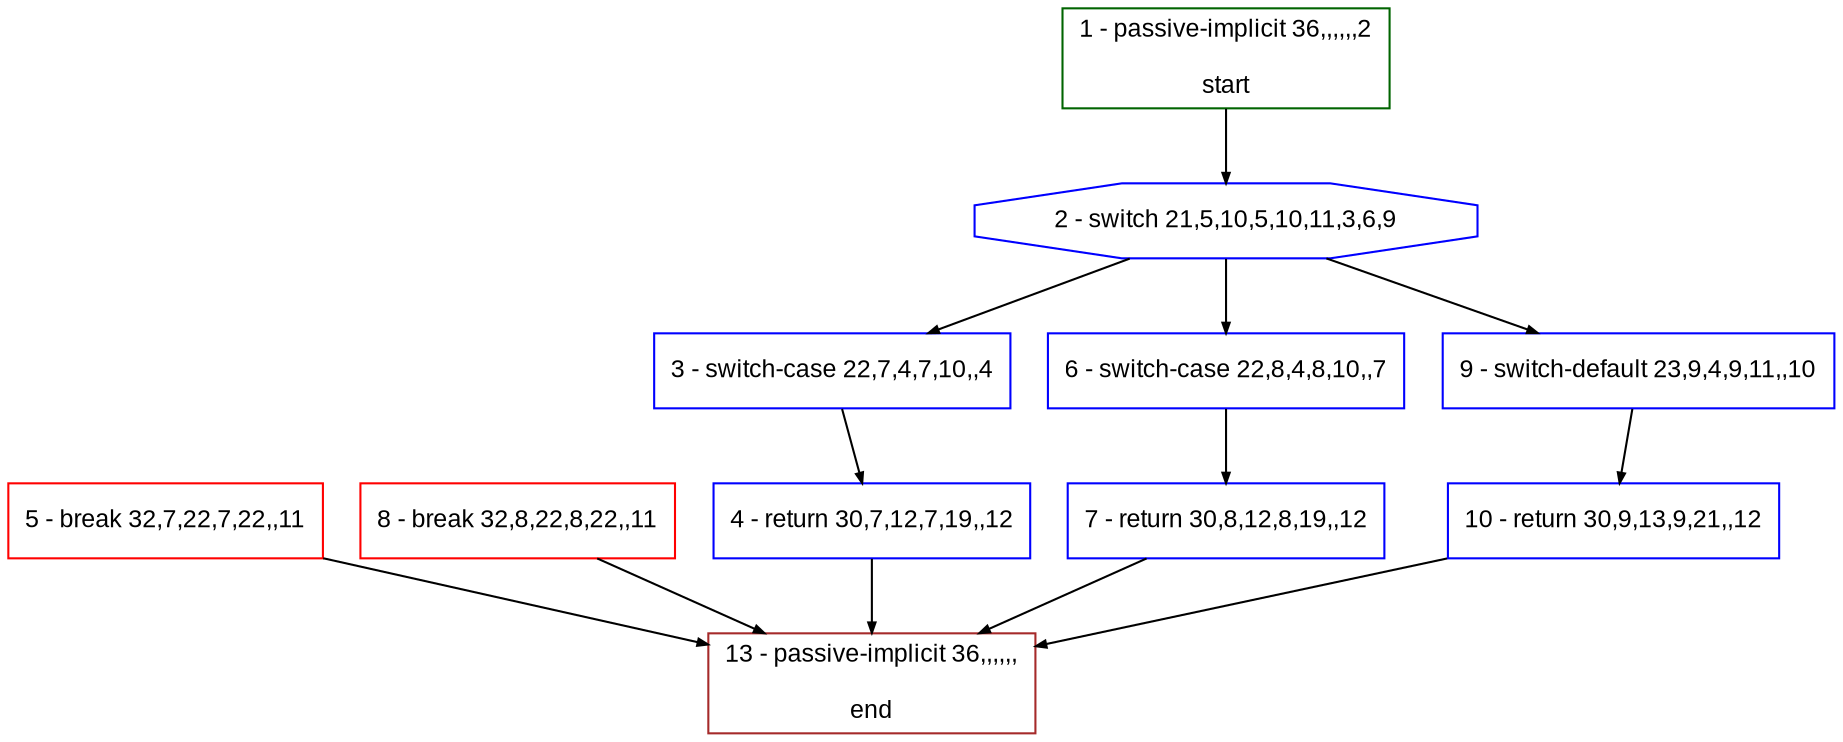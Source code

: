 digraph "" {
  graph [fillcolor="#FFFFCC", label="", bgcolor="white", fontsize="12", pack="true", compound="true", style="rounded,filled", fontname="Arial", packmode="clust"];
  node [node_initialized="no", fillcolor="white", label="", fontsize="12", shape="rectangle", color="grey", fixedsize="false", style="filled", compound="true", fontname="Arial"];
  edge [dir="forward", label="", arrowsize="0.5", fontsize="12", arrowhead="normal", arrowtail="none", lhead="", color="black", ltail="", compound="true", fontcolor="black", fontname="Arial"];
  __N1 [fillcolor="#ffffff", label="2 - switch 21,5,10,5,10,11,3,6,9", shape="octagon", color="#0000ff", style="filled"];
  __N2 [fillcolor="#ffffff", label="1 - passive-implicit 36,,,,,,2\n\nstart", shape="box", color="#006400", style="filled"];
  __N3 [fillcolor="#ffffff", label="3 - switch-case 22,7,4,7,10,,4", shape="box", color="#0000ff", style="filled"];
  __N4 [fillcolor="#ffffff", label="6 - switch-case 22,8,4,8,10,,7", shape="box", color="#0000ff", style="filled"];
  __N5 [fillcolor="#ffffff", label="9 - switch-default 23,9,4,9,11,,10", shape="box", color="#0000ff", style="filled"];
  __N6 [fillcolor="#ffffff", label="4 - return 30,7,12,7,19,,12", shape="box", color="#0000ff", style="filled"];
  __N7 [fillcolor="#ffffff", label="13 - passive-implicit 36,,,,,,\n\nend", shape="box", color="#a52a2a", style="filled"];
  __N8 [fillcolor="#ffffff", label="5 - break 32,7,22,7,22,,11", shape="box", color="red", style="filled"];
  __N9 [fillcolor="#ffffff", label="7 - return 30,8,12,8,19,,12", shape="box", color="#0000ff", style="filled"];
  __N10 [fillcolor="#ffffff", label="8 - break 32,8,22,8,22,,11", shape="box", color="red", style="filled"];
  __N11 [fillcolor="#ffffff", label="10 - return 30,9,13,9,21,,12", shape="box", color="#0000ff", style="filled"];
  __N2 -> __N1 [dir="forward", label="", arrowhead="normal", arrowtail="none", color="#000000"];
  __N1 -> __N3 [dir="forward", label="", arrowhead="normal", arrowtail="none", color="#000000"];
  __N1 -> __N4 [dir="forward", label="", arrowhead="normal", arrowtail="none", color="#000000"];
  __N1 -> __N5 [dir="forward", label="", arrowhead="normal", arrowtail="none", color="#000000"];
  __N3 -> __N6 [dir="forward", label="", arrowhead="normal", arrowtail="none", color="#000000"];
  __N6 -> __N7 [dir="forward", label="", arrowhead="normal", arrowtail="none", color="#000000"];
  __N8 -> __N7 [dir="forward", label="", arrowhead="normal", arrowtail="none", color="#000000"];
  __N4 -> __N9 [dir="forward", label="", arrowhead="normal", arrowtail="none", color="#000000"];
  __N9 -> __N7 [dir="forward", label="", arrowhead="normal", arrowtail="none", color="#000000"];
  __N10 -> __N7 [dir="forward", label="", arrowhead="normal", arrowtail="none", color="#000000"];
  __N5 -> __N11 [dir="forward", label="", arrowhead="normal", arrowtail="none", color="#000000"];
  __N11 -> __N7 [dir="forward", label="", arrowhead="normal", arrowtail="none", color="#000000"];
}
